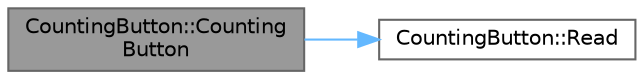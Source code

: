 digraph "CountingButton::CountingButton"
{
 // LATEX_PDF_SIZE
  bgcolor="transparent";
  edge [fontname=Helvetica,fontsize=10,labelfontname=Helvetica,labelfontsize=10];
  node [fontname=Helvetica,fontsize=10,shape=box,height=0.2,width=0.4];
  rankdir="LR";
  Node1 [id="Node000001",label="CountingButton::Counting\lButton",height=0.2,width=0.4,color="gray40", fillcolor="grey60", style="filled", fontcolor="black",tooltip=" "];
  Node1 -> Node2 [id="edge1_Node000001_Node000002",color="steelblue1",style="solid",tooltip=" "];
  Node2 [id="Node000002",label="CountingButton::Read",height=0.2,width=0.4,color="grey40", fillcolor="white", style="filled",URL="$d6/d58/class_counting_button_a22f6cee1dc58bf651da93fd5ee66f7a0.html#a22f6cee1dc58bf651da93fd5ee66f7a0",tooltip=" "];
}
